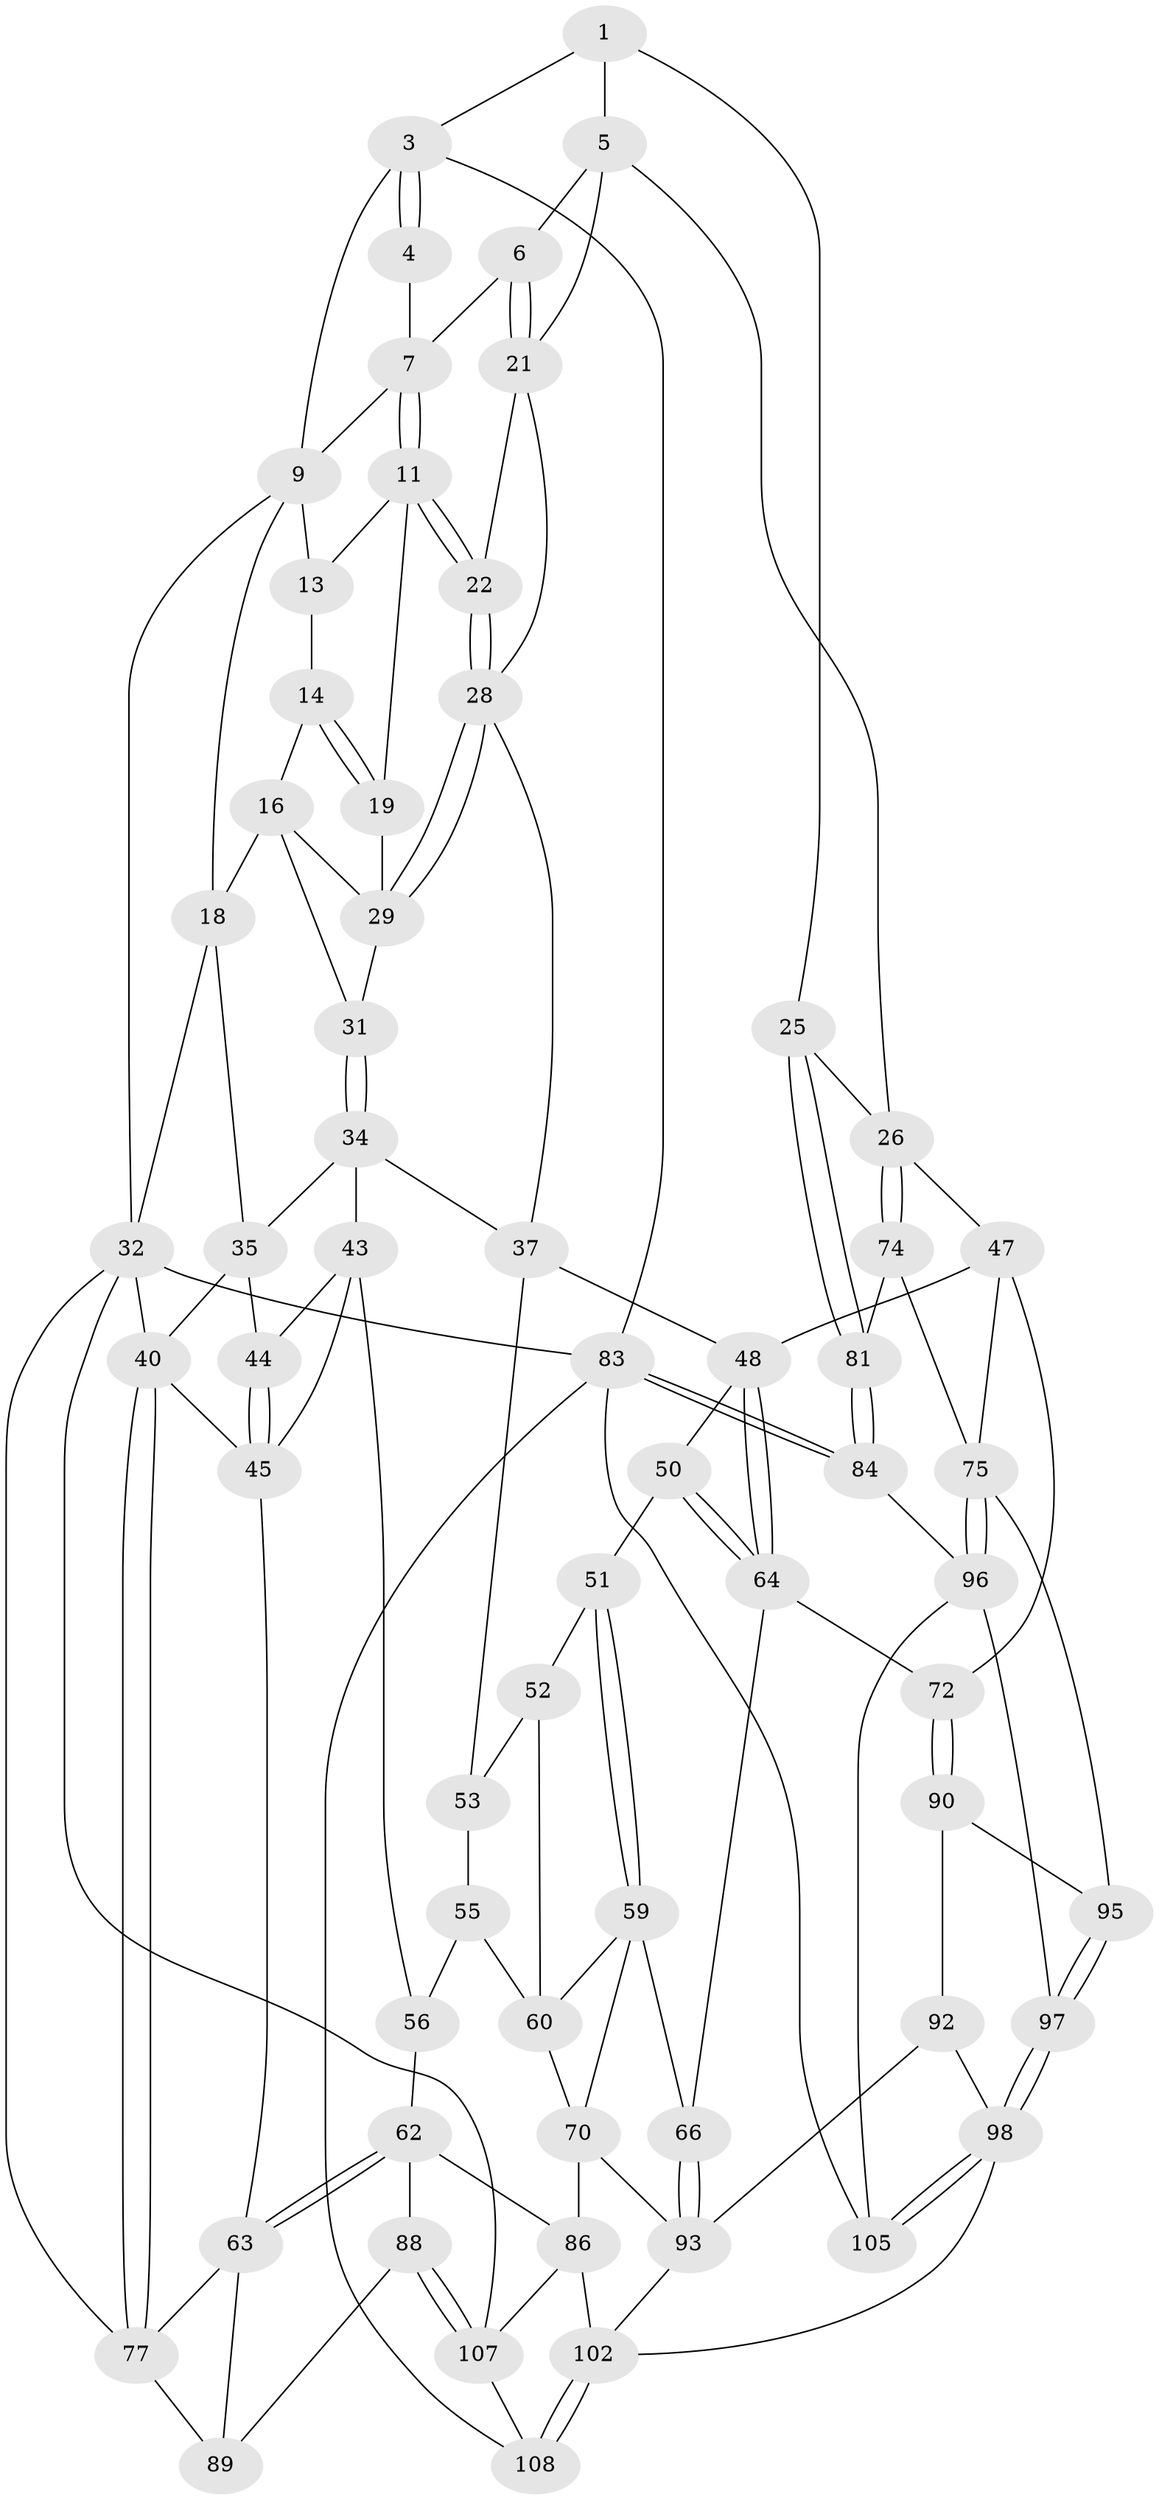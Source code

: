 // original degree distribution, {3: 0.01834862385321101, 5: 0.47706422018348627, 6: 0.23853211009174313, 4: 0.26605504587155965}
// Generated by graph-tools (version 1.1) at 2025/42/03/06/25 10:42:32]
// undirected, 64 vertices, 141 edges
graph export_dot {
graph [start="1"]
  node [color=gray90,style=filled];
  1 [pos="+0.8212409337893897+0",super="+2"];
  3 [pos="+1+0"];
  4 [pos="+0.7666310546832812+0"];
  5 [pos="+0.8174413133942493+0.1044384094619296",super="+23"];
  6 [pos="+0.6762223216617317+0.07668708378522116"];
  7 [pos="+0.6233776608809571+0",super="+8"];
  9 [pos="+0.274501772737713+0",super="+10"];
  11 [pos="+0.540681086472163+0.1406885384481516",super="+12"];
  13 [pos="+0.4499991154721648+0.06622970683776622"];
  14 [pos="+0.43857344158035333+0.10847074434739494",super="+15"];
  16 [pos="+0.37327200359816287+0.14882547802117585",super="+17"];
  18 [pos="+0.22846486601419347+0.015592293240800529",super="+33"];
  19 [pos="+0.47791313586244377+0.15773148473741114",super="+20"];
  21 [pos="+0.6780751048502239+0.18409582868215768",super="+24"];
  22 [pos="+0.5558342684542809+0.169540608528269"];
  25 [pos="+1+0.323853117217854"];
  26 [pos="+0.9872195567636487+0.34800009527566544",super="+27"];
  28 [pos="+0.5168619236102908+0.32212756322569974",super="+36"];
  29 [pos="+0.4299550083484537+0.2033077491282817",super="+30"];
  31 [pos="+0.33405793622072105+0.26214535349724316"];
  32 [pos="+0+0.2293410600264466",super="+79"];
  34 [pos="+0.30654564579782523+0.32046532340611183",super="+39"];
  35 [pos="+0.17524266484215667+0.29384007180556543",super="+42"];
  37 [pos="+0.5191239671151595+0.34440433017029526",super="+38"];
  40 [pos="+0+0.34145844882034015",super="+41"];
  43 [pos="+0.3116833440934+0.46282116641901866",super="+57"];
  44 [pos="+0.20134129941299414+0.4114556017338851"];
  45 [pos="+0.19529879947583398+0.5225746575340132",super="+46"];
  47 [pos="+0.7875920998444002+0.4568413876035928",super="+71"];
  48 [pos="+0.7459639675169394+0.47671033372872457",super="+49"];
  50 [pos="+0.5792171539706434+0.5065759339634917"];
  51 [pos="+0.5204142343115387+0.5225753248856121"];
  52 [pos="+0.48517859397999585+0.5080977396552888",super="+58"];
  53 [pos="+0.4613124279189229+0.42519889975781056",super="+54"];
  55 [pos="+0.38846892119507104+0.5208820139628949",super="+68"];
  56 [pos="+0.3155349891017799+0.48475731706464487",super="+61"];
  59 [pos="+0.5199503120833542+0.5715881455354161",super="+67"];
  60 [pos="+0.4575781239885079+0.5563283731419285",super="+69"];
  62 [pos="+0.312903319422871+0.6998009998509237",super="+87"];
  63 [pos="+0.14587835940917765+0.5846084116602753",super="+80"];
  64 [pos="+0.6570968998762772+0.5727614048602132",super="+65"];
  66 [pos="+0.5884613014726362+0.6541237137534858"];
  70 [pos="+0.44908088993678086+0.6400522402508243",super="+85"];
  72 [pos="+0.7753485857610228+0.7038094908942115",super="+73"];
  74 [pos="+0.8635579784006099+0.713489340088204"];
  75 [pos="+0.830790161743453+0.7254747661863741",super="+76"];
  77 [pos="+0+0.7199138500979031",super="+78"];
  81 [pos="+1+0.8164371746800383",super="+82"];
  83 [pos="+1+1",super="+106"];
  84 [pos="+1+0.8277041283890927",super="+100"];
  86 [pos="+0.34980011816037915+0.8524638895242201",super="+104"];
  88 [pos="+0.1598498968092524+0.8600700006732188"];
  89 [pos="+0.08510073642137658+0.7494130373184289"];
  90 [pos="+0.6729663888322062+0.783092558884337",super="+91"];
  92 [pos="+0.600729436739052+0.8172580574034503"];
  93 [pos="+0.5534902283041869+0.7953229101197483",super="+94"];
  95 [pos="+0.7092742201387943+0.8069136250637126"];
  96 [pos="+0.8273438745678471+0.7472749524838788",super="+101"];
  97 [pos="+0.7472824035074509+0.8755071548169608"];
  98 [pos="+0.7443217643609508+0.8914810158412814",super="+99"];
  102 [pos="+0.6541523392047133+0.9518731792104692",super="+103"];
  105 [pos="+0.845719982480732+0.9599608659150062"];
  107 [pos="+0+1",super="+109"];
  108 [pos="+0.6799586854893984+1"];
  1 -- 5;
  1 -- 3;
  1 -- 25;
  3 -- 4;
  3 -- 4;
  3 -- 9;
  3 -- 83;
  4 -- 7;
  5 -- 6;
  5 -- 21;
  5 -- 26;
  6 -- 7;
  6 -- 21;
  6 -- 21;
  7 -- 11;
  7 -- 11;
  7 -- 9;
  9 -- 18;
  9 -- 32;
  9 -- 13;
  11 -- 22;
  11 -- 22;
  11 -- 19;
  11 -- 13;
  13 -- 14;
  14 -- 19 [weight=2];
  14 -- 19;
  14 -- 16;
  16 -- 29;
  16 -- 18;
  16 -- 31;
  18 -- 32;
  18 -- 35;
  19 -- 29;
  21 -- 22;
  21 -- 28;
  22 -- 28;
  22 -- 28;
  25 -- 26;
  25 -- 81;
  25 -- 81;
  26 -- 74;
  26 -- 74;
  26 -- 47;
  28 -- 29;
  28 -- 29;
  28 -- 37;
  29 -- 31;
  31 -- 34;
  31 -- 34;
  32 -- 40;
  32 -- 107;
  32 -- 83;
  32 -- 77;
  34 -- 35;
  34 -- 43;
  34 -- 37;
  35 -- 40;
  35 -- 44;
  37 -- 48;
  37 -- 53;
  40 -- 77;
  40 -- 77;
  40 -- 45;
  43 -- 44;
  43 -- 56;
  43 -- 45;
  44 -- 45;
  44 -- 45;
  45 -- 63;
  47 -- 48;
  47 -- 72;
  47 -- 75;
  48 -- 64;
  48 -- 64;
  48 -- 50;
  50 -- 51;
  50 -- 64;
  50 -- 64;
  51 -- 52;
  51 -- 59;
  51 -- 59;
  52 -- 53 [weight=2];
  52 -- 60;
  53 -- 55;
  55 -- 56 [weight=2];
  55 -- 60;
  56 -- 62;
  59 -- 60;
  59 -- 66;
  59 -- 70;
  60 -- 70;
  62 -- 63;
  62 -- 63;
  62 -- 88;
  62 -- 86;
  63 -- 89;
  63 -- 77;
  64 -- 66;
  64 -- 72;
  66 -- 93;
  66 -- 93;
  70 -- 86;
  70 -- 93;
  72 -- 90 [weight=2];
  72 -- 90;
  74 -- 75;
  74 -- 81;
  75 -- 96;
  75 -- 96;
  75 -- 95;
  77 -- 89;
  81 -- 84 [weight=2];
  81 -- 84;
  83 -- 84;
  83 -- 84;
  83 -- 105;
  83 -- 108;
  84 -- 96;
  86 -- 102;
  86 -- 107;
  88 -- 89;
  88 -- 107;
  88 -- 107;
  90 -- 92;
  90 -- 95;
  92 -- 93;
  92 -- 98;
  93 -- 102;
  95 -- 97;
  95 -- 97;
  96 -- 97;
  96 -- 105;
  97 -- 98;
  97 -- 98;
  98 -- 105;
  98 -- 105;
  98 -- 102;
  102 -- 108;
  102 -- 108;
  107 -- 108;
}
